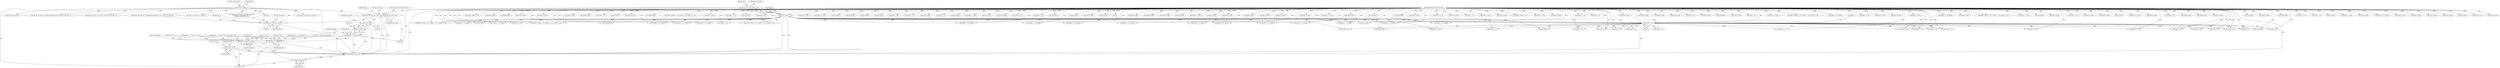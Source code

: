 digraph "0_radare2_f41e941341e44aa86edd4483c4487ec09a074257@API" {
"1000247" [label="(Call,sprintf (op->buf_asm, \"sparse-switch-payload %d\", array_size))"];
"1000155" [label="(Call,op->buf_asm[0] = 0)"];
"1000236" [label="(Call,array_size = buf[2] | (buf[3] << 8))"];
"1000238" [label="(Call,buf[2] | (buf[3] << 8))"];
"1000125" [label="(MethodParameterIn,const ut8 *buf)"];
"1000242" [label="(Call,buf[3] << 8)"];
"1000260" [label="(Call,array_size*4)"];
"1000258" [label="(Call,2 * (array_size*4))"];
"1000256" [label="(Call,payload = 2 * (array_size*4))"];
"1002075" [label="(Call,op->payload = payload)"];
"1002080" [label="(Call,size += payload)"];
"1002083" [label="(Call,op->size = size)"];
"1002090" [label="(Return,return size;)"];
"1002062" [label="(Call,strcpy (op->buf_asm, \"invalid \"))"];
"1001284" [label="(Call,buf[4] & 0xf0)"];
"1001296" [label="(Call,buf[5] & 0xf0)"];
"1001564" [label="(Call,buf[3] << 8)"];
"1000242" [label="(Call,buf[3] << 8)"];
"1001867" [label="(Call,buf[4] & 0xf0)"];
"1001700" [label="(Call,(int) buf[1])"];
"1001728" [label="(Call,buf[0] == 0x25)"];
"1000243" [label="(Call,buf[3])"];
"1000862" [label="(Call,(char) buf[1])"];
"1001256" [label="(Call,buf[4] & 0x0f)"];
"1000258" [label="(Call,2 * (array_size*4))"];
"1000930" [label="(Call,buf[3] << 8)"];
"1002072" [label="(Call,size = len)"];
"1002066" [label="(Literal,\"invalid \")"];
"1002081" [label="(Identifier,size)"];
"1000257" [label="(Identifier,payload)"];
"1000212" [label="(Call,sprintf (op->buf_asm, \"packed-switch-payload %d, %d\", array_size, first_key))"];
"1001098" [label="(Call,buf[5] & 0x0f)"];
"1000498" [label="(Call,buf[1] & 0x0f)"];
"1001120" [label="(Call,buf[5] & 0x0f)"];
"1001040" [label="(Call,buf[3] << 8)"];
"1001333" [label="(Call,(buf[3] << 8) | buf[2])"];
"1001334" [label="(Call,buf[3] << 8)"];
"1001918" [label="(Call,buf[4] & 0xf0)"];
"1000156" [label="(Call,op->buf_asm[0])"];
"1000636" [label="(Call,buf[3] << 24)"];
"1000839" [label="(Call,buf[3] << 8)"];
"1001371" [label="(Call,buf[0] == 0x1c)"];
"1001459" [label="(Call,(buf[3]<<8) | buf[2])"];
"1001069" [label="(Call,buf[4] & 0x0f)"];
"1001214" [label="(Call,buf[3] << 8)"];
"1002092" [label="(MethodReturn,static int)"];
"1000724" [label="(Call,(llint)buf[7])"];
"1001667" [label="(Call,buf[2] << 24)"];
"1001563" [label="(Call,(buf[3] << 8) | buf[2])"];
"1000732" [label="(Call,(llint)buf[8])"];
"1001873" [label="(Call,buf[5] & 0x0f)"];
"1001510" [label="(Call,(buf[3] << 8) | buf[2])"];
"1000344" [label="(Call,size <= len)"];
"1000905" [label="(Call,buf[3] << 8 | buf[2])"];
"1000304" [label="(Call,buf[7] << 24)"];
"1001443" [label="(Call,buf[1] & 0x0f)"];
"1001175" [label="(Call,buf[5] << 8)"];
"1000587" [label="(Call,buf[0] == 0x17)"];
"1000822" [label="(Call,buf[1] & 0x0f)"];
"1000179" [label="(Call,buf[2] | (buf[3] << 8))"];
"1001952" [label="(Call,buf[0] == 0x24)"];
"1000132" [label="(Call,payload = 0)"];
"1001810" [label="(Call,buf[1] & 0xf0)"];
"1000447" [label="(Call,buf[3] << 8)"];
"1000234" [label="(Block,)"];
"1000906" [label="(Call,buf[3] << 8)"];
"1000581" [label="(Call,buf[5] << 24)"];
"1002051" [label="(Call,strcpy (op->buf_asm , \"invalid\"))"];
"1000236" [label="(Call,array_size = buf[2] | (buf[3] << 8))"];
"1001656" [label="(Call,buf[4] << 8)"];
"1001895" [label="(Call,buf[5] & 0x0f)"];
"1000685" [label="(Call,(llint)buf[2])"];
"1001245" [label="(Call,buf[4] & 0xf0)"];
"1001268" [label="(Call,buf[5] & 0x0f)"];
"1001239" [label="(Call,buf[4] & 0x0f)"];
"1001719" [label="(Call,buf[5] << 8)"];
"1001451" [label="(Call,buf[1] & 0xf0)"];
"1000247" [label="(Call,sprintf (op->buf_asm, \"sparse-switch-payload %d\", array_size))"];
"1002076" [label="(Call,op->payload)"];
"1000700" [label="(Call,(llint)buf[4])"];
"1000446" [label="(Call,(buf[3] << 8) | buf[2])"];
"1000252" [label="(Identifier,array_size)"];
"1000256" [label="(Call,payload = 2 * (array_size*4))"];
"1002089" [label="(Identifier,strasm)"];
"1001844" [label="(Call,buf[4] & 0x0f)"];
"1002085" [label="(Identifier,op)"];
"1000248" [label="(Call,op->buf_asm)"];
"1000458" [label="(Call,buf[5] << 8)"];
"1001460" [label="(Call,buf[3]<<8)"];
"1000251" [label="(Literal,\"sparse-switch-payload %d\")"];
"1001377" [label="(Call,buf[0] == 0x1f)"];
"1001651" [label="(Call,buf[5] | (buf[4] << 8) | (buf[3] << 16) | (buf[2] << 24))"];
"1000161" [label="(Literal,0)"];
"1000457" [label="(Call,(buf[5] << 8) | buf[4])"];
"1000309" [label="(Call,snprintf (op->buf_asm, sizeof (op->buf_asm),\n\t\t\t\t\t\"fill-array-data-payload %d, %d\",\n\t\t\t\t\telem_width, array_size))"];
"1001011" [label="(Call,buf[4] << 16)"];
"1000631" [label="(Call,buf[2] << 16)"];
"1000955" [label="(Call,buf[1] & 0x0f)"];
"1001092" [label="(Call,buf[4] & 0xf0)"];
"1000264" [label="(Identifier,len)"];
"1002087" [label="(Identifier,size)"];
"1002079" [label="(Identifier,payload)"];
"1001579" [label="(Call,buf[0] == 0x23)"];
"1002010" [label="(Call,strcpy (op->buf_asm, \"invalid \"))"];
"1000423" [label="(Call,(buf[3] << 8) | buf[2])"];
"1000925" [label="(Call,buf[2] | (buf[3] << 8) | (buf[4] << 16) | (buf[5] << 24))"];
"1001174" [label="(Call,(buf[5] << 8) | buf[4])"];
"1000365" [label="(Call,strdup (op->buf_asm))"];
"1001912" [label="(Call,buf[4] & 0x0f)"];
"1000288" [label="(Call,buf[4] | (buf[5] << 8) | (buf[6] << 16) | (buf[7] << 24))"];
"1000642" [label="(Call,buf[0] == 0x19)"];
"1000260" [label="(Call,array_size*4)"];
"1000558" [label="(Call,(int) buf[1])"];
"1000830" [label="(Call,buf[1] & 0xf0)"];
"1001662" [label="(Call,buf[3] << 16)"];
"1000802" [label="(Call,(int) buf[3])"];
"1002063" [label="(Call,op->buf_asm)"];
"1000941" [label="(Call,buf[5] << 24)"];
"1001889" [label="(Call,buf[4] & 0xf0)"];
"1001924" [label="(Call,buf[5] & 0x0f)"];
"1000348" [label="(Call,strncpy (op->buf_asm, dalvik_opcodes[i].name, sizeof (op->buf_asm) - 1))"];
"1001642" [label="(Call,(int) buf[1])"];
"1001574" [label="(Call,buf[0] == 0x20)"];
"1001108" [label="(Call,buf[4] & 0x0f)"];
"1000973" [label="(Call,buf[3] << 8 | buf[2])"];
"1001818" [label="(Call,(buf[3] << 8) | buf[2])"];
"1000936" [label="(Call,buf[4] << 16)"];
"1001114" [label="(Call,buf[4] & 0xf0)"];
"1001163" [label="(Call,(buf[3] << 8) | buf[2])"];
"1000249" [label="(Identifier,op)"];
"1000222" [label="(Call,payload = 2 * (array_size * 2))"];
"1000155" [label="(Call,op->buf_asm[0] = 0)"];
"1001262" [label="(Call,buf[4] & 0xf0)"];
"1000761" [label="(Call,(int) buf[2])"];
"1000963" [label="(Call,buf[1] & 0xf0)"];
"1000535" [label="(Call,(buf[3] << 8) | buf[2])"];
"1002075" [label="(Call,op->payload = payload)"];
"1000480" [label="(Call,(int) buf[1])"];
"1001278" [label="(Call,buf[4] & 0x0f)"];
"1000536" [label="(Call,buf[3] << 8)"];
"1001075" [label="(Call,buf[4] & 0xf0)"];
"1000795" [label="(Call,(int) buf[2])"];
"1000299" [label="(Call,buf[6] << 16)"];
"1000183" [label="(Call,buf[3] << 8)"];
"1000621" [label="(Call,(int) buf[1])"];
"1000320" [label="(Call,payload = 2 * ((array_size * elem_width+1)/2))"];
"1001382" [label="(Call,buf[0] == 0x22)"];
"1000127" [label="(Block,)"];
"1001229" [label="(Call,buf[4] & 0x0f)"];
"1001718" [label="(Call,(buf[5] << 8) | buf[4])"];
"1001205" [label="(Call,buf[1] & 0xf0)"];
"1001930" [label="(Call,buf[5] & 0xf0)"];
"1000692" [label="(Call,(llint)buf[3])"];
"1001883" [label="(Call,buf[4] & 0x0f)"];
"1001547" [label="(Call,buf[1] & 0x0f)"];
"1000896" [label="(Call,(int) buf[1])"];
"1002020" [label="(Call,size = 2)"];
"1000280" [label="(Call,buf[3] << 8)"];
"1001290" [label="(Call,buf[5] & 0x0f)"];
"1000974" [label="(Call,buf[3] << 8)"];
"1000768" [label="(Call,(int) buf[3])"];
"1000276" [label="(Call,buf[2] | (buf[3] << 8))"];
"1001086" [label="(Call,buf[4] & 0x0f)"];
"1001511" [label="(Call,buf[3] << 8)"];
"1002091" [label="(Identifier,size)"];
"1000838" [label="(Call,(buf[3] << 8) | buf[2])"];
"1000708" [label="(Call,(llint)buf[5])"];
"1001850" [label="(Call,buf[4] & 0xf0)"];
"1000259" [label="(Literal,2)"];
"1000262" [label="(Literal,4)"];
"1002061" [label="(Block,)"];
"1001164" [label="(Call,buf[3] << 8)"];
"1000369" [label="(Call,size = dalvik_opcodes[i].len)"];
"1000254" [label="(Identifier,size)"];
"1001126" [label="(Call,buf[5] & 0xf0)"];
"1001708" [label="(Call,buf[3] << 8)"];
"1001819" [label="(Call,buf[3] << 8)"];
"1000388" [label="(Call,buf[1] & 0x0f)"];
"1001834" [label="(Call,buf[4] & 0x0f)"];
"1002084" [label="(Call,op->size)"];
"1002026" [label="(Call,strncpy (op->buf_asm, strasm, sizeof (op->buf_asm) - 1))"];
"1000196" [label="(Call,buf[5] << 8)"];
"1000526" [label="(Call,(int) buf[1])"];
"1001059" [label="(Call,buf[4] & 0x0f)"];
"1000570" [label="(Call,buf[3] << 8)"];
"1000739" [label="(Call,(llint)buf[9])"];
"1000246" [label="(Literal,8)"];
"1000191" [label="(Call,buf[4] | (buf[5] << 8) | (buf[6] << 16) | (buf[7] << 24))"];
"1001555" [label="(Call,buf[1] & 0xf0)"];
"1000424" [label="(Call,buf[3] << 8)"];
"1000576" [label="(Call,buf[4] << 16)"];
"1000416" [label="(Call,(int) buf[1])"];
"1001861" [label="(Call,buf[4] & 0x0f)"];
"1000565" [label="(Call,buf[2] | (buf[3] << 8) | (buf[4] << 16) | (buf[5] << 24))"];
"1002062" [label="(Call,strcpy (op->buf_asm, \"invalid \"))"];
"1001032" [label="(Call,buf[1] & 0x0f)"];
"1001343" [label="(Call,buf[0] == 0x1a)"];
"1000165" [label="(Identifier,buf)"];
"1001156" [label="(Call,(int) buf[1])"];
"1002069" [label="(Identifier,op)"];
"1000716" [label="(Call,(llint)buf[6])"];
"1001005" [label="(Call,buf[3] << 8)"];
"1000138" [label="(Call,(int) buf[0])"];
"1000754" [label="(Call,(int) buf[1])"];
"1000879" [label="(Call,buf[3] << 8)"];
"1000237" [label="(Identifier,array_size)"];
"1000396" [label="(Call,buf[1] & 0xf0)"];
"1002082" [label="(Identifier,payload)"];
"1000207" [label="(Call,buf[7] << 24)"];
"1000878" [label="(Call,buf[3] << 8 | buf[2])"];
"1001039" [label="(Call,(buf[3] << 8) | buf[2])"];
"1000125" [label="(MethodParameterIn,const ut8 *buf)"];
"1000506" [label="(Call,buf[1] & 0xf0)"];
"1000293" [label="(Call,buf[5] << 8)"];
"1000991" [label="(Call,(int) buf[1])"];
"1000163" [label="(Call,buf[0] == 0x00)"];
"1000676" [label="(Call,(int) buf[1])"];
"1001707" [label="(Call,(buf[3] << 8) | buf[2])"];
"1001936" [label="(Call,buf[1] & 0x0f)"];
"1000202" [label="(Call,buf[6] << 16)"];
"1001000" [label="(Call,buf[2] | (buf[3] << 8) | (buf[4] << 16) | (buf[5] << 24))"];
"1001016" [label="(Call,buf[5] << 24)"];
"1000238" [label="(Call,buf[2] | (buf[3] << 8))"];
"1000788" [label="(Call,(int) buf[1])"];
"1002083" [label="(Call,op->size = size)"];
"1001213" [label="(Call,(buf[3] << 8) | buf[2])"];
"1000261" [label="(Identifier,array_size)"];
"1001326" [label="(Call,(int) buf[1])"];
"1001901" [label="(Call,buf[5] & 0xf0)"];
"1002080" [label="(Call,size += payload)"];
"1002090" [label="(Return,return size;)"];
"1000239" [label="(Call,buf[2])"];
"1001503" [label="(Call,(int) buf[1])"];
"1000247" -> "1000234"  [label="AST: "];
"1000247" -> "1000252"  [label="CFG: "];
"1000248" -> "1000247"  [label="AST: "];
"1000251" -> "1000247"  [label="AST: "];
"1000252" -> "1000247"  [label="AST: "];
"1000254" -> "1000247"  [label="CFG: "];
"1000247" -> "1002092"  [label="DDG: "];
"1000247" -> "1002092"  [label="DDG: "];
"1000155" -> "1000247"  [label="DDG: "];
"1000236" -> "1000247"  [label="DDG: "];
"1000247" -> "1000260"  [label="DDG: "];
"1000247" -> "1002062"  [label="DDG: "];
"1000155" -> "1000127"  [label="AST: "];
"1000155" -> "1000161"  [label="CFG: "];
"1000156" -> "1000155"  [label="AST: "];
"1000161" -> "1000155"  [label="AST: "];
"1000165" -> "1000155"  [label="CFG: "];
"1000155" -> "1002092"  [label="DDG: "];
"1000155" -> "1000212"  [label="DDG: "];
"1000155" -> "1000309"  [label="DDG: "];
"1000155" -> "1000348"  [label="DDG: "];
"1000155" -> "1000365"  [label="DDG: "];
"1000155" -> "1002010"  [label="DDG: "];
"1000155" -> "1002026"  [label="DDG: "];
"1000155" -> "1002051"  [label="DDG: "];
"1000155" -> "1002062"  [label="DDG: "];
"1000236" -> "1000234"  [label="AST: "];
"1000236" -> "1000238"  [label="CFG: "];
"1000237" -> "1000236"  [label="AST: "];
"1000238" -> "1000236"  [label="AST: "];
"1000249" -> "1000236"  [label="CFG: "];
"1000236" -> "1002092"  [label="DDG: "];
"1000238" -> "1000236"  [label="DDG: "];
"1000238" -> "1000236"  [label="DDG: "];
"1000238" -> "1000242"  [label="CFG: "];
"1000239" -> "1000238"  [label="AST: "];
"1000242" -> "1000238"  [label="AST: "];
"1000238" -> "1002092"  [label="DDG: "];
"1000238" -> "1002092"  [label="DDG: "];
"1000125" -> "1000238"  [label="DDG: "];
"1000242" -> "1000238"  [label="DDG: "];
"1000242" -> "1000238"  [label="DDG: "];
"1000238" -> "1000423"  [label="DDG: "];
"1000238" -> "1000446"  [label="DDG: "];
"1000238" -> "1000535"  [label="DDG: "];
"1000238" -> "1000565"  [label="DDG: "];
"1000238" -> "1000631"  [label="DDG: "];
"1000238" -> "1000685"  [label="DDG: "];
"1000238" -> "1000761"  [label="DDG: "];
"1000238" -> "1000795"  [label="DDG: "];
"1000238" -> "1000838"  [label="DDG: "];
"1000238" -> "1000878"  [label="DDG: "];
"1000238" -> "1000905"  [label="DDG: "];
"1000238" -> "1000925"  [label="DDG: "];
"1000238" -> "1000973"  [label="DDG: "];
"1000238" -> "1001000"  [label="DDG: "];
"1000238" -> "1001039"  [label="DDG: "];
"1000238" -> "1001163"  [label="DDG: "];
"1000238" -> "1001213"  [label="DDG: "];
"1000238" -> "1001333"  [label="DDG: "];
"1000238" -> "1001459"  [label="DDG: "];
"1000238" -> "1001510"  [label="DDG: "];
"1000238" -> "1001563"  [label="DDG: "];
"1000238" -> "1001667"  [label="DDG: "];
"1000238" -> "1001707"  [label="DDG: "];
"1000238" -> "1001818"  [label="DDG: "];
"1000125" -> "1000122"  [label="AST: "];
"1000125" -> "1002092"  [label="DDG: "];
"1000125" -> "1000138"  [label="DDG: "];
"1000125" -> "1000163"  [label="DDG: "];
"1000125" -> "1000179"  [label="DDG: "];
"1000125" -> "1000183"  [label="DDG: "];
"1000125" -> "1000191"  [label="DDG: "];
"1000125" -> "1000196"  [label="DDG: "];
"1000125" -> "1000202"  [label="DDG: "];
"1000125" -> "1000207"  [label="DDG: "];
"1000125" -> "1000242"  [label="DDG: "];
"1000125" -> "1000276"  [label="DDG: "];
"1000125" -> "1000280"  [label="DDG: "];
"1000125" -> "1000288"  [label="DDG: "];
"1000125" -> "1000293"  [label="DDG: "];
"1000125" -> "1000299"  [label="DDG: "];
"1000125" -> "1000304"  [label="DDG: "];
"1000125" -> "1000388"  [label="DDG: "];
"1000125" -> "1000396"  [label="DDG: "];
"1000125" -> "1000416"  [label="DDG: "];
"1000125" -> "1000424"  [label="DDG: "];
"1000125" -> "1000423"  [label="DDG: "];
"1000125" -> "1000447"  [label="DDG: "];
"1000125" -> "1000446"  [label="DDG: "];
"1000125" -> "1000458"  [label="DDG: "];
"1000125" -> "1000457"  [label="DDG: "];
"1000125" -> "1000480"  [label="DDG: "];
"1000125" -> "1000498"  [label="DDG: "];
"1000125" -> "1000506"  [label="DDG: "];
"1000125" -> "1000526"  [label="DDG: "];
"1000125" -> "1000536"  [label="DDG: "];
"1000125" -> "1000535"  [label="DDG: "];
"1000125" -> "1000558"  [label="DDG: "];
"1000125" -> "1000565"  [label="DDG: "];
"1000125" -> "1000570"  [label="DDG: "];
"1000125" -> "1000576"  [label="DDG: "];
"1000125" -> "1000581"  [label="DDG: "];
"1000125" -> "1000587"  [label="DDG: "];
"1000125" -> "1000621"  [label="DDG: "];
"1000125" -> "1000631"  [label="DDG: "];
"1000125" -> "1000636"  [label="DDG: "];
"1000125" -> "1000642"  [label="DDG: "];
"1000125" -> "1000676"  [label="DDG: "];
"1000125" -> "1000685"  [label="DDG: "];
"1000125" -> "1000692"  [label="DDG: "];
"1000125" -> "1000700"  [label="DDG: "];
"1000125" -> "1000708"  [label="DDG: "];
"1000125" -> "1000716"  [label="DDG: "];
"1000125" -> "1000724"  [label="DDG: "];
"1000125" -> "1000732"  [label="DDG: "];
"1000125" -> "1000739"  [label="DDG: "];
"1000125" -> "1000754"  [label="DDG: "];
"1000125" -> "1000761"  [label="DDG: "];
"1000125" -> "1000768"  [label="DDG: "];
"1000125" -> "1000788"  [label="DDG: "];
"1000125" -> "1000795"  [label="DDG: "];
"1000125" -> "1000802"  [label="DDG: "];
"1000125" -> "1000822"  [label="DDG: "];
"1000125" -> "1000830"  [label="DDG: "];
"1000125" -> "1000839"  [label="DDG: "];
"1000125" -> "1000838"  [label="DDG: "];
"1000125" -> "1000862"  [label="DDG: "];
"1000125" -> "1000879"  [label="DDG: "];
"1000125" -> "1000878"  [label="DDG: "];
"1000125" -> "1000896"  [label="DDG: "];
"1000125" -> "1000906"  [label="DDG: "];
"1000125" -> "1000905"  [label="DDG: "];
"1000125" -> "1000925"  [label="DDG: "];
"1000125" -> "1000930"  [label="DDG: "];
"1000125" -> "1000936"  [label="DDG: "];
"1000125" -> "1000941"  [label="DDG: "];
"1000125" -> "1000955"  [label="DDG: "];
"1000125" -> "1000963"  [label="DDG: "];
"1000125" -> "1000974"  [label="DDG: "];
"1000125" -> "1000973"  [label="DDG: "];
"1000125" -> "1000991"  [label="DDG: "];
"1000125" -> "1001000"  [label="DDG: "];
"1000125" -> "1001005"  [label="DDG: "];
"1000125" -> "1001011"  [label="DDG: "];
"1000125" -> "1001016"  [label="DDG: "];
"1000125" -> "1001032"  [label="DDG: "];
"1000125" -> "1001040"  [label="DDG: "];
"1000125" -> "1001039"  [label="DDG: "];
"1000125" -> "1001059"  [label="DDG: "];
"1000125" -> "1001069"  [label="DDG: "];
"1000125" -> "1001075"  [label="DDG: "];
"1000125" -> "1001086"  [label="DDG: "];
"1000125" -> "1001092"  [label="DDG: "];
"1000125" -> "1001098"  [label="DDG: "];
"1000125" -> "1001108"  [label="DDG: "];
"1000125" -> "1001114"  [label="DDG: "];
"1000125" -> "1001120"  [label="DDG: "];
"1000125" -> "1001126"  [label="DDG: "];
"1000125" -> "1001156"  [label="DDG: "];
"1000125" -> "1001164"  [label="DDG: "];
"1000125" -> "1001163"  [label="DDG: "];
"1000125" -> "1001175"  [label="DDG: "];
"1000125" -> "1001174"  [label="DDG: "];
"1000125" -> "1001205"  [label="DDG: "];
"1000125" -> "1001214"  [label="DDG: "];
"1000125" -> "1001213"  [label="DDG: "];
"1000125" -> "1001229"  [label="DDG: "];
"1000125" -> "1001239"  [label="DDG: "];
"1000125" -> "1001245"  [label="DDG: "];
"1000125" -> "1001256"  [label="DDG: "];
"1000125" -> "1001262"  [label="DDG: "];
"1000125" -> "1001268"  [label="DDG: "];
"1000125" -> "1001278"  [label="DDG: "];
"1000125" -> "1001284"  [label="DDG: "];
"1000125" -> "1001290"  [label="DDG: "];
"1000125" -> "1001296"  [label="DDG: "];
"1000125" -> "1001326"  [label="DDG: "];
"1000125" -> "1001334"  [label="DDG: "];
"1000125" -> "1001333"  [label="DDG: "];
"1000125" -> "1001343"  [label="DDG: "];
"1000125" -> "1001371"  [label="DDG: "];
"1000125" -> "1001377"  [label="DDG: "];
"1000125" -> "1001382"  [label="DDG: "];
"1000125" -> "1001443"  [label="DDG: "];
"1000125" -> "1001451"  [label="DDG: "];
"1000125" -> "1001460"  [label="DDG: "];
"1000125" -> "1001459"  [label="DDG: "];
"1000125" -> "1001503"  [label="DDG: "];
"1000125" -> "1001511"  [label="DDG: "];
"1000125" -> "1001510"  [label="DDG: "];
"1000125" -> "1001547"  [label="DDG: "];
"1000125" -> "1001555"  [label="DDG: "];
"1000125" -> "1001564"  [label="DDG: "];
"1000125" -> "1001563"  [label="DDG: "];
"1000125" -> "1001574"  [label="DDG: "];
"1000125" -> "1001579"  [label="DDG: "];
"1000125" -> "1001642"  [label="DDG: "];
"1000125" -> "1001651"  [label="DDG: "];
"1000125" -> "1001656"  [label="DDG: "];
"1000125" -> "1001662"  [label="DDG: "];
"1000125" -> "1001667"  [label="DDG: "];
"1000125" -> "1001700"  [label="DDG: "];
"1000125" -> "1001708"  [label="DDG: "];
"1000125" -> "1001707"  [label="DDG: "];
"1000125" -> "1001719"  [label="DDG: "];
"1000125" -> "1001718"  [label="DDG: "];
"1000125" -> "1001728"  [label="DDG: "];
"1000125" -> "1001810"  [label="DDG: "];
"1000125" -> "1001819"  [label="DDG: "];
"1000125" -> "1001818"  [label="DDG: "];
"1000125" -> "1001834"  [label="DDG: "];
"1000125" -> "1001844"  [label="DDG: "];
"1000125" -> "1001850"  [label="DDG: "];
"1000125" -> "1001861"  [label="DDG: "];
"1000125" -> "1001867"  [label="DDG: "];
"1000125" -> "1001873"  [label="DDG: "];
"1000125" -> "1001883"  [label="DDG: "];
"1000125" -> "1001889"  [label="DDG: "];
"1000125" -> "1001895"  [label="DDG: "];
"1000125" -> "1001901"  [label="DDG: "];
"1000125" -> "1001912"  [label="DDG: "];
"1000125" -> "1001918"  [label="DDG: "];
"1000125" -> "1001924"  [label="DDG: "];
"1000125" -> "1001930"  [label="DDG: "];
"1000125" -> "1001936"  [label="DDG: "];
"1000125" -> "1001952"  [label="DDG: "];
"1000242" -> "1000246"  [label="CFG: "];
"1000243" -> "1000242"  [label="AST: "];
"1000246" -> "1000242"  [label="AST: "];
"1000242" -> "1002092"  [label="DDG: "];
"1000242" -> "1000424"  [label="DDG: "];
"1000242" -> "1000447"  [label="DDG: "];
"1000242" -> "1000536"  [label="DDG: "];
"1000242" -> "1000570"  [label="DDG: "];
"1000242" -> "1000636"  [label="DDG: "];
"1000242" -> "1000692"  [label="DDG: "];
"1000242" -> "1000768"  [label="DDG: "];
"1000242" -> "1000802"  [label="DDG: "];
"1000242" -> "1000839"  [label="DDG: "];
"1000242" -> "1000879"  [label="DDG: "];
"1000242" -> "1000906"  [label="DDG: "];
"1000242" -> "1000930"  [label="DDG: "];
"1000242" -> "1000974"  [label="DDG: "];
"1000242" -> "1001005"  [label="DDG: "];
"1000242" -> "1001040"  [label="DDG: "];
"1000242" -> "1001164"  [label="DDG: "];
"1000242" -> "1001214"  [label="DDG: "];
"1000242" -> "1001334"  [label="DDG: "];
"1000242" -> "1001460"  [label="DDG: "];
"1000242" -> "1001511"  [label="DDG: "];
"1000242" -> "1001564"  [label="DDG: "];
"1000242" -> "1001662"  [label="DDG: "];
"1000242" -> "1001708"  [label="DDG: "];
"1000242" -> "1001819"  [label="DDG: "];
"1000260" -> "1000258"  [label="AST: "];
"1000260" -> "1000262"  [label="CFG: "];
"1000261" -> "1000260"  [label="AST: "];
"1000262" -> "1000260"  [label="AST: "];
"1000258" -> "1000260"  [label="CFG: "];
"1000260" -> "1002092"  [label="DDG: "];
"1000260" -> "1000258"  [label="DDG: "];
"1000260" -> "1000258"  [label="DDG: "];
"1000258" -> "1000256"  [label="AST: "];
"1000259" -> "1000258"  [label="AST: "];
"1000256" -> "1000258"  [label="CFG: "];
"1000258" -> "1002092"  [label="DDG: "];
"1000258" -> "1000256"  [label="DDG: "];
"1000258" -> "1000256"  [label="DDG: "];
"1000256" -> "1000234"  [label="AST: "];
"1000257" -> "1000256"  [label="AST: "];
"1000264" -> "1000256"  [label="CFG: "];
"1000256" -> "1002092"  [label="DDG: "];
"1000256" -> "1002075"  [label="DDG: "];
"1000256" -> "1002080"  [label="DDG: "];
"1002075" -> "1000127"  [label="AST: "];
"1002075" -> "1002079"  [label="CFG: "];
"1002076" -> "1002075"  [label="AST: "];
"1002079" -> "1002075"  [label="AST: "];
"1002081" -> "1002075"  [label="CFG: "];
"1002075" -> "1002092"  [label="DDG: "];
"1000222" -> "1002075"  [label="DDG: "];
"1000132" -> "1002075"  [label="DDG: "];
"1000320" -> "1002075"  [label="DDG: "];
"1002080" -> "1000127"  [label="AST: "];
"1002080" -> "1002082"  [label="CFG: "];
"1002081" -> "1002080"  [label="AST: "];
"1002082" -> "1002080"  [label="AST: "];
"1002085" -> "1002080"  [label="CFG: "];
"1002080" -> "1002092"  [label="DDG: "];
"1000222" -> "1002080"  [label="DDG: "];
"1000132" -> "1002080"  [label="DDG: "];
"1000320" -> "1002080"  [label="DDG: "];
"1002020" -> "1002080"  [label="DDG: "];
"1002072" -> "1002080"  [label="DDG: "];
"1000369" -> "1002080"  [label="DDG: "];
"1000344" -> "1002080"  [label="DDG: "];
"1002080" -> "1002083"  [label="DDG: "];
"1002080" -> "1002090"  [label="DDG: "];
"1002083" -> "1000127"  [label="AST: "];
"1002083" -> "1002087"  [label="CFG: "];
"1002084" -> "1002083"  [label="AST: "];
"1002087" -> "1002083"  [label="AST: "];
"1002089" -> "1002083"  [label="CFG: "];
"1002083" -> "1002092"  [label="DDG: "];
"1002083" -> "1002092"  [label="DDG: "];
"1002090" -> "1000127"  [label="AST: "];
"1002090" -> "1002091"  [label="CFG: "];
"1002091" -> "1002090"  [label="AST: "];
"1002092" -> "1002090"  [label="CFG: "];
"1002090" -> "1002092"  [label="DDG: "];
"1002091" -> "1002090"  [label="DDG: "];
"1002062" -> "1002061"  [label="AST: "];
"1002062" -> "1002066"  [label="CFG: "];
"1002063" -> "1002062"  [label="AST: "];
"1002066" -> "1002062"  [label="AST: "];
"1002069" -> "1002062"  [label="CFG: "];
"1002062" -> "1002092"  [label="DDG: "];
"1002062" -> "1002092"  [label="DDG: "];
"1000212" -> "1002062"  [label="DDG: "];
"1000309" -> "1002062"  [label="DDG: "];
}
